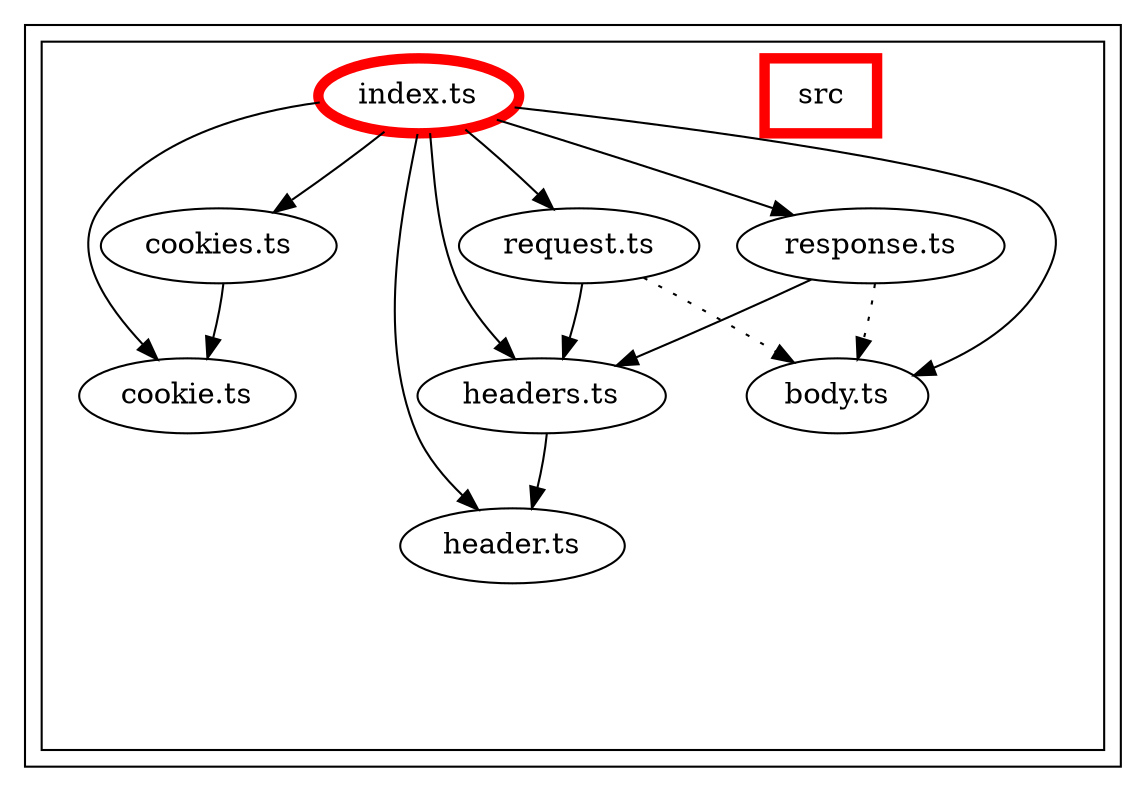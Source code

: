 digraph "dependency-graph-@siteimprove/alfa-http" {
  compound = true;
  "src/body.ts";
  "src/headers.ts";
  "src/cookie.ts";
  "src/header.ts";
  "src/cookies.ts";
  "src/request.ts";
  "src/response.ts";
  subgraph "cluster_src" {
    color = "#000000";
    label = "";
    "exit_src" [
      style = "invis";
    ];
    subgraph "cluster_src" {
      color = "#000000";
      label = "";
      "name_src" [
        penwidth = 5;
        shape = "rectangle";
        color = "#ff0000";
        label = "src";
      ];
      "exit_src" [
        style = "invis";
      ];
      "src/response.ts" [
        label = "response.ts";
      ];
      "src/body.ts" [
        label = "body.ts";
      ];
      "src/header.ts" [
        label = "header.ts";
      ];
      "src/cookie.ts" [
        label = "cookie.ts";
      ];
      "src/cookies.ts" [
        label = "cookies.ts";
      ];
      "src/request.ts" [
        label = "request.ts";
      ];
      "src/headers.ts" [
        label = "headers.ts";
      ];
      "src/index.ts" [
        label = "index.ts";
        color = "#ff0000";
        penwidth = 5;
      ];
      "src/response.ts" -> "exit_src" [
        style = "invis";
      ];
      "src/body.ts" -> "exit_src" [
        style = "invis";
      ];
      "src/header.ts" -> "exit_src" [
        style = "invis";
      ];
      "src/cookie.ts" -> "exit_src" [
        style = "invis";
      ];
      "src/cookies.ts" -> "exit_src" [
        style = "invis";
      ];
      "src/request.ts" -> "exit_src" [
        style = "invis";
      ];
      "src/headers.ts" -> "exit_src" [
        style = "invis";
      ];
      "src/index.ts" -> "exit_src" [
        style = "invis";
      ];
    }
    "exit_src" -> "exit_src" [
      style = "invis";
    ];
    "exit_src" -> "exit_src" [
      style = "invis";
    ];
    "exit_src" -> "exit_src" [
      style = "invis";
    ];
    "exit_src" -> "exit_src" [
      style = "invis";
    ];
    "exit_src" -> "exit_src" [
      style = "invis";
    ];
    "exit_src" -> "exit_src" [
      style = "invis";
    ];
    "exit_src" -> "exit_src" [
      style = "invis";
    ];
    "exit_src" -> "exit_src" [
      style = "invis";
    ];
  }
  "src/response.ts" -> "src/body.ts" [
    style = "invis";
  ];
  "src/response.ts" -> "src/body.ts" [
    style = "dotted";
    color = "black";
  ];
  "src/response.ts" -> "src/headers.ts" [
    style = "invis";
  ];
  "src/response.ts" -> "src/headers.ts" [
    style = "solid";
    color = "black";
  ];
  "src/cookies.ts" -> "src/cookie.ts" [
    style = "invis";
  ];
  "src/cookies.ts" -> "src/cookie.ts" [
    style = "solid";
    color = "black";
  ];
  "src/request.ts" -> "src/body.ts" [
    style = "invis";
  ];
  "src/request.ts" -> "src/body.ts" [
    style = "dotted";
    color = "black";
  ];
  "src/request.ts" -> "src/headers.ts" [
    style = "invis";
  ];
  "src/request.ts" -> "src/headers.ts" [
    style = "solid";
    color = "black";
  ];
  "src/headers.ts" -> "src/header.ts" [
    style = "invis";
  ];
  "src/headers.ts" -> "src/header.ts" [
    style = "solid";
    color = "black";
  ];
  "src/index.ts" -> "src/body.ts" [
    style = "invis";
  ];
  "src/index.ts" -> "src/body.ts" [
    style = "solid";
    color = "black";
  ];
  "src/index.ts" -> "src/cookie.ts" [
    style = "invis";
  ];
  "src/index.ts" -> "src/cookie.ts" [
    style = "solid";
    color = "black";
  ];
  "src/index.ts" -> "src/cookies.ts" [
    style = "invis";
  ];
  "src/index.ts" -> "src/cookies.ts" [
    style = "solid";
    color = "black";
  ];
  "src/index.ts" -> "src/header.ts" [
    style = "invis";
  ];
  "src/index.ts" -> "src/header.ts" [
    style = "solid";
    color = "black";
  ];
  "src/index.ts" -> "src/headers.ts" [
    style = "invis";
  ];
  "src/index.ts" -> "src/headers.ts" [
    style = "solid";
    color = "black";
  ];
  "src/index.ts" -> "src/request.ts" [
    style = "invis";
  ];
  "src/index.ts" -> "src/request.ts" [
    style = "solid";
    color = "black";
  ];
  "src/index.ts" -> "src/response.ts" [
    style = "invis";
  ];
  "src/index.ts" -> "src/response.ts" [
    style = "solid";
    color = "black";
  ];
}